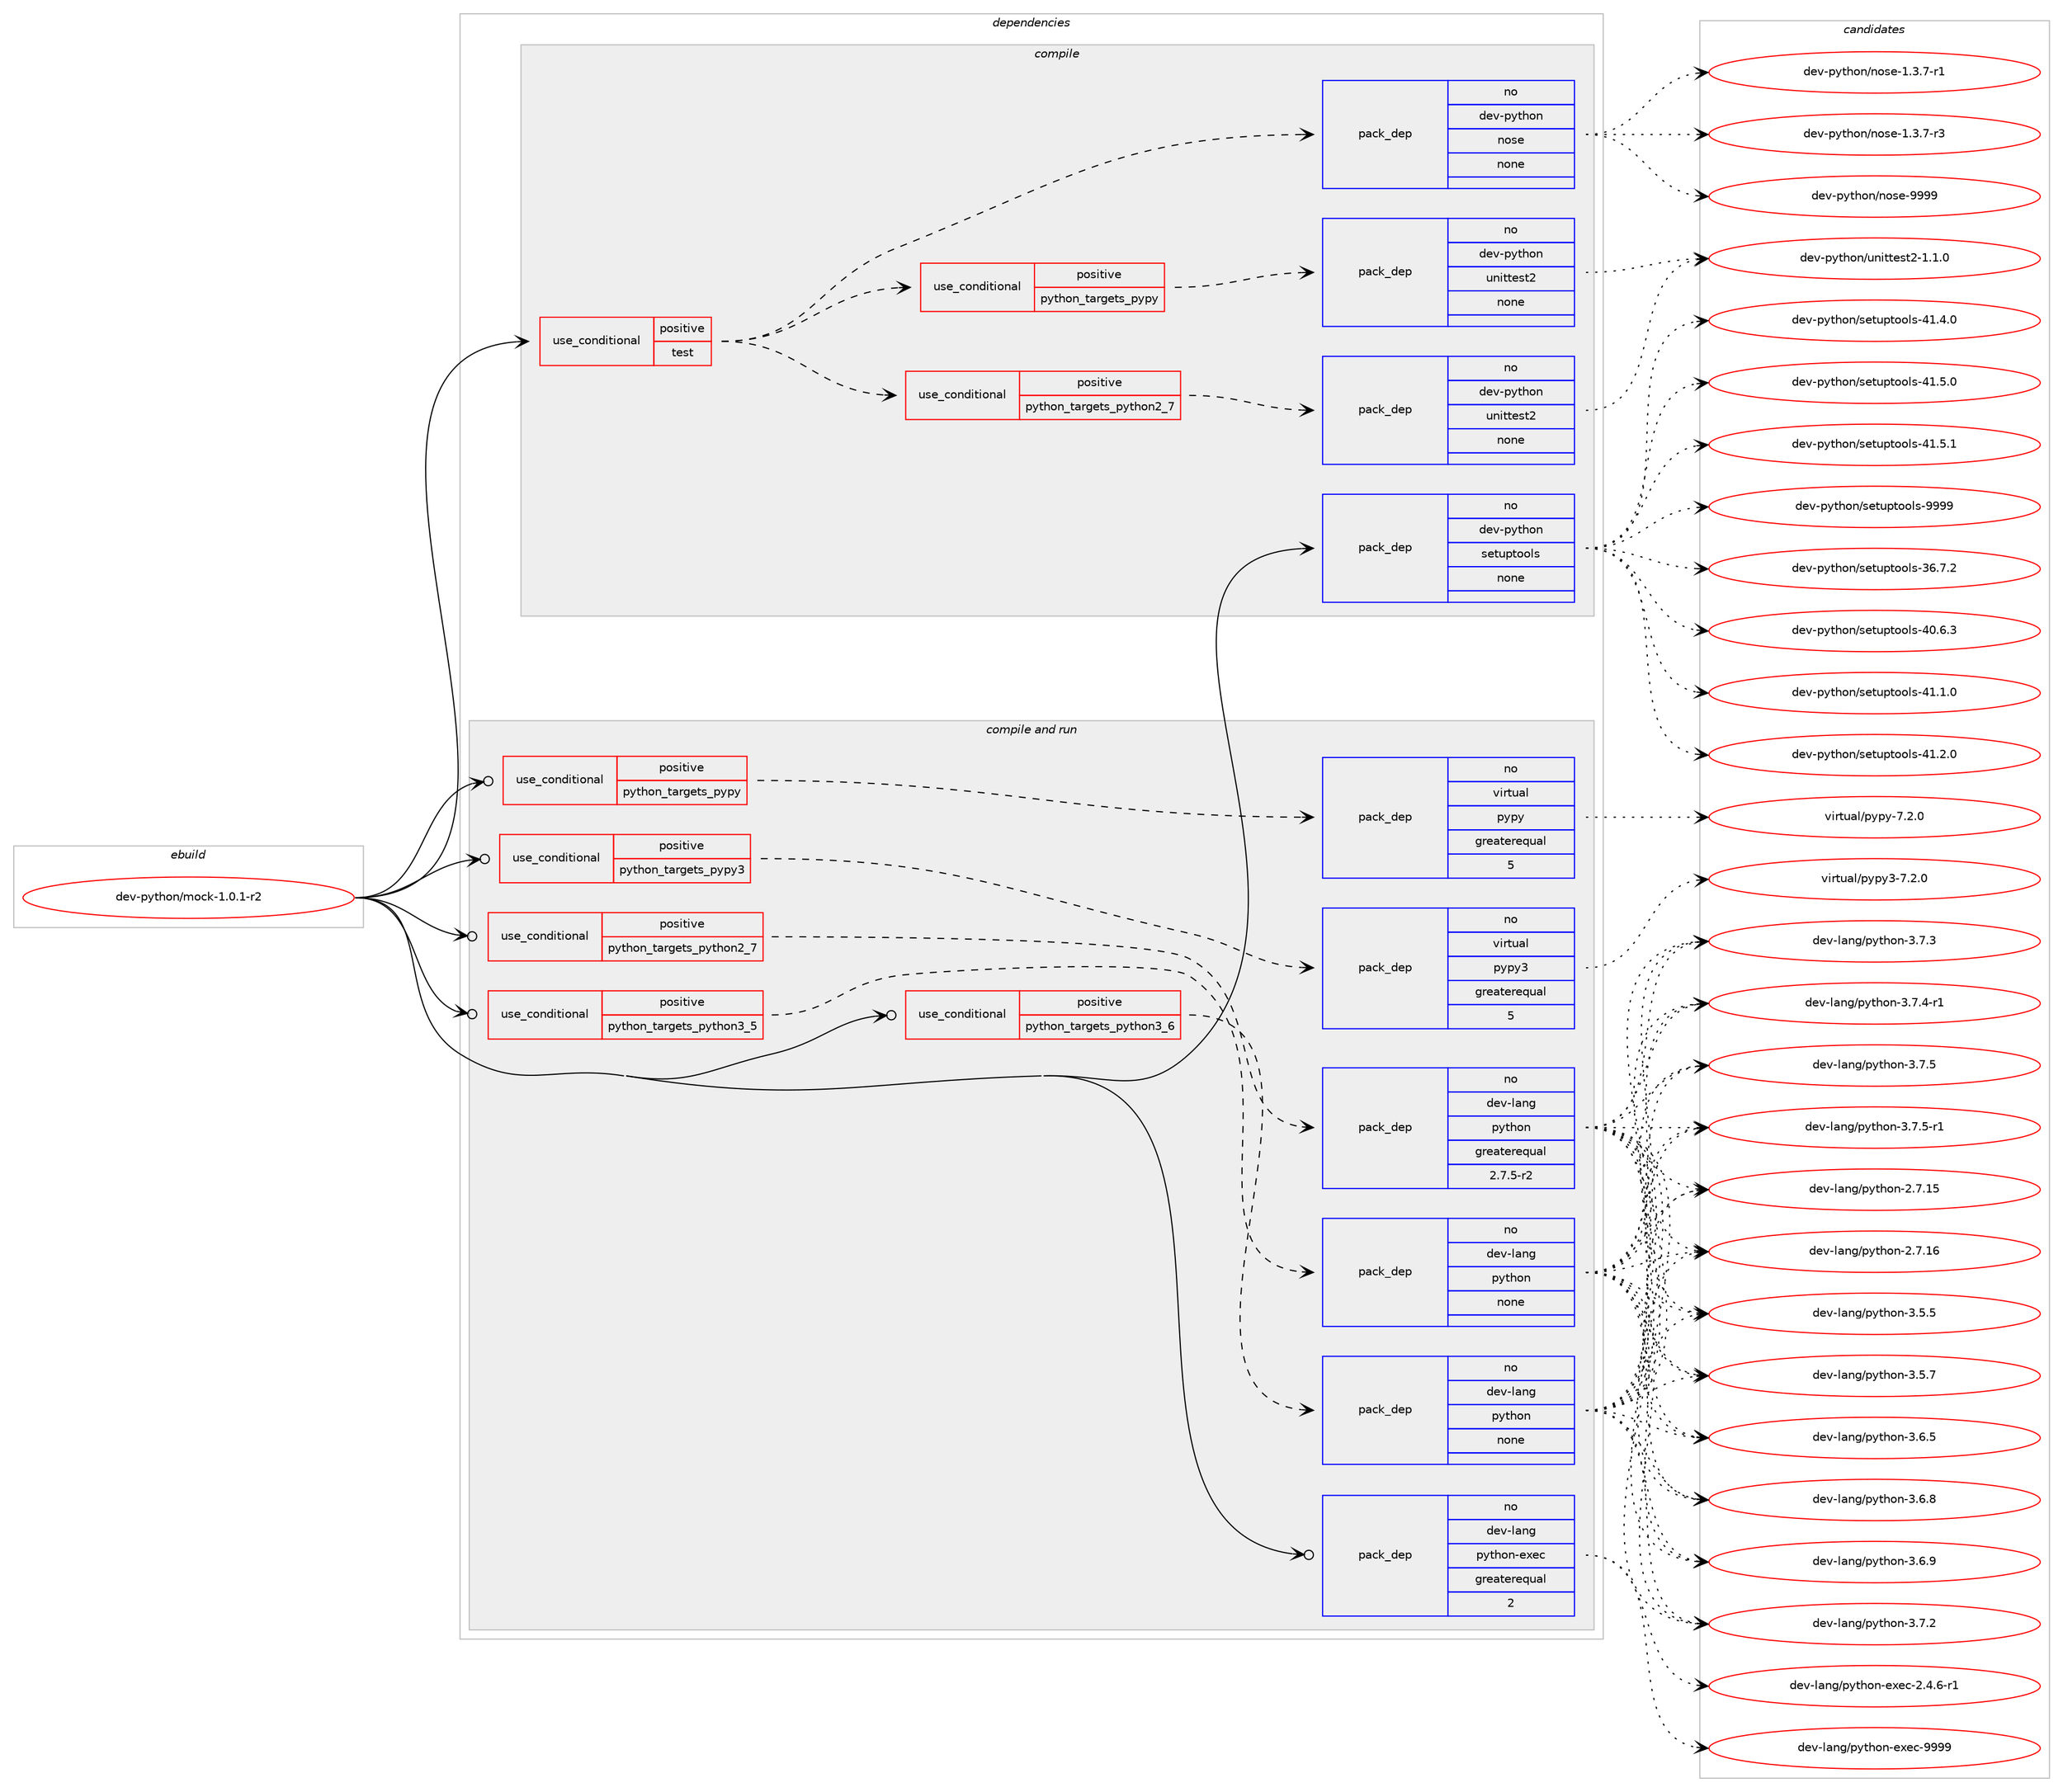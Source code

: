 digraph prolog {

# *************
# Graph options
# *************

newrank=true;
concentrate=true;
compound=true;
graph [rankdir=LR,fontname=Helvetica,fontsize=10,ranksep=1.5];#, ranksep=2.5, nodesep=0.2];
edge  [arrowhead=vee];
node  [fontname=Helvetica,fontsize=10];

# **********
# The ebuild
# **********

subgraph cluster_leftcol {
color=gray;
rank=same;
label=<<i>ebuild</i>>;
id [label="dev-python/mock-1.0.1-r2", color=red, width=4, href="../dev-python/mock-1.0.1-r2.svg"];
}

# ****************
# The dependencies
# ****************

subgraph cluster_midcol {
color=gray;
label=<<i>dependencies</i>>;
subgraph cluster_compile {
fillcolor="#eeeeee";
style=filled;
label=<<i>compile</i>>;
subgraph cond142585 {
dependency614792 [label=<<TABLE BORDER="0" CELLBORDER="1" CELLSPACING="0" CELLPADDING="4"><TR><TD ROWSPAN="3" CELLPADDING="10">use_conditional</TD></TR><TR><TD>positive</TD></TR><TR><TD>test</TD></TR></TABLE>>, shape=none, color=red];
subgraph pack460402 {
dependency614793 [label=<<TABLE BORDER="0" CELLBORDER="1" CELLSPACING="0" CELLPADDING="4" WIDTH="220"><TR><TD ROWSPAN="6" CELLPADDING="30">pack_dep</TD></TR><TR><TD WIDTH="110">no</TD></TR><TR><TD>dev-python</TD></TR><TR><TD>nose</TD></TR><TR><TD>none</TD></TR><TR><TD></TD></TR></TABLE>>, shape=none, color=blue];
}
dependency614792:e -> dependency614793:w [weight=20,style="dashed",arrowhead="vee"];
subgraph cond142586 {
dependency614794 [label=<<TABLE BORDER="0" CELLBORDER="1" CELLSPACING="0" CELLPADDING="4"><TR><TD ROWSPAN="3" CELLPADDING="10">use_conditional</TD></TR><TR><TD>positive</TD></TR><TR><TD>python_targets_pypy</TD></TR></TABLE>>, shape=none, color=red];
subgraph pack460403 {
dependency614795 [label=<<TABLE BORDER="0" CELLBORDER="1" CELLSPACING="0" CELLPADDING="4" WIDTH="220"><TR><TD ROWSPAN="6" CELLPADDING="30">pack_dep</TD></TR><TR><TD WIDTH="110">no</TD></TR><TR><TD>dev-python</TD></TR><TR><TD>unittest2</TD></TR><TR><TD>none</TD></TR><TR><TD></TD></TR></TABLE>>, shape=none, color=blue];
}
dependency614794:e -> dependency614795:w [weight=20,style="dashed",arrowhead="vee"];
}
dependency614792:e -> dependency614794:w [weight=20,style="dashed",arrowhead="vee"];
subgraph cond142587 {
dependency614796 [label=<<TABLE BORDER="0" CELLBORDER="1" CELLSPACING="0" CELLPADDING="4"><TR><TD ROWSPAN="3" CELLPADDING="10">use_conditional</TD></TR><TR><TD>positive</TD></TR><TR><TD>python_targets_python2_7</TD></TR></TABLE>>, shape=none, color=red];
subgraph pack460404 {
dependency614797 [label=<<TABLE BORDER="0" CELLBORDER="1" CELLSPACING="0" CELLPADDING="4" WIDTH="220"><TR><TD ROWSPAN="6" CELLPADDING="30">pack_dep</TD></TR><TR><TD WIDTH="110">no</TD></TR><TR><TD>dev-python</TD></TR><TR><TD>unittest2</TD></TR><TR><TD>none</TD></TR><TR><TD></TD></TR></TABLE>>, shape=none, color=blue];
}
dependency614796:e -> dependency614797:w [weight=20,style="dashed",arrowhead="vee"];
}
dependency614792:e -> dependency614796:w [weight=20,style="dashed",arrowhead="vee"];
}
id:e -> dependency614792:w [weight=20,style="solid",arrowhead="vee"];
subgraph pack460405 {
dependency614798 [label=<<TABLE BORDER="0" CELLBORDER="1" CELLSPACING="0" CELLPADDING="4" WIDTH="220"><TR><TD ROWSPAN="6" CELLPADDING="30">pack_dep</TD></TR><TR><TD WIDTH="110">no</TD></TR><TR><TD>dev-python</TD></TR><TR><TD>setuptools</TD></TR><TR><TD>none</TD></TR><TR><TD></TD></TR></TABLE>>, shape=none, color=blue];
}
id:e -> dependency614798:w [weight=20,style="solid",arrowhead="vee"];
}
subgraph cluster_compileandrun {
fillcolor="#eeeeee";
style=filled;
label=<<i>compile and run</i>>;
subgraph cond142588 {
dependency614799 [label=<<TABLE BORDER="0" CELLBORDER="1" CELLSPACING="0" CELLPADDING="4"><TR><TD ROWSPAN="3" CELLPADDING="10">use_conditional</TD></TR><TR><TD>positive</TD></TR><TR><TD>python_targets_pypy</TD></TR></TABLE>>, shape=none, color=red];
subgraph pack460406 {
dependency614800 [label=<<TABLE BORDER="0" CELLBORDER="1" CELLSPACING="0" CELLPADDING="4" WIDTH="220"><TR><TD ROWSPAN="6" CELLPADDING="30">pack_dep</TD></TR><TR><TD WIDTH="110">no</TD></TR><TR><TD>virtual</TD></TR><TR><TD>pypy</TD></TR><TR><TD>greaterequal</TD></TR><TR><TD>5</TD></TR></TABLE>>, shape=none, color=blue];
}
dependency614799:e -> dependency614800:w [weight=20,style="dashed",arrowhead="vee"];
}
id:e -> dependency614799:w [weight=20,style="solid",arrowhead="odotvee"];
subgraph cond142589 {
dependency614801 [label=<<TABLE BORDER="0" CELLBORDER="1" CELLSPACING="0" CELLPADDING="4"><TR><TD ROWSPAN="3" CELLPADDING="10">use_conditional</TD></TR><TR><TD>positive</TD></TR><TR><TD>python_targets_pypy3</TD></TR></TABLE>>, shape=none, color=red];
subgraph pack460407 {
dependency614802 [label=<<TABLE BORDER="0" CELLBORDER="1" CELLSPACING="0" CELLPADDING="4" WIDTH="220"><TR><TD ROWSPAN="6" CELLPADDING="30">pack_dep</TD></TR><TR><TD WIDTH="110">no</TD></TR><TR><TD>virtual</TD></TR><TR><TD>pypy3</TD></TR><TR><TD>greaterequal</TD></TR><TR><TD>5</TD></TR></TABLE>>, shape=none, color=blue];
}
dependency614801:e -> dependency614802:w [weight=20,style="dashed",arrowhead="vee"];
}
id:e -> dependency614801:w [weight=20,style="solid",arrowhead="odotvee"];
subgraph cond142590 {
dependency614803 [label=<<TABLE BORDER="0" CELLBORDER="1" CELLSPACING="0" CELLPADDING="4"><TR><TD ROWSPAN="3" CELLPADDING="10">use_conditional</TD></TR><TR><TD>positive</TD></TR><TR><TD>python_targets_python2_7</TD></TR></TABLE>>, shape=none, color=red];
subgraph pack460408 {
dependency614804 [label=<<TABLE BORDER="0" CELLBORDER="1" CELLSPACING="0" CELLPADDING="4" WIDTH="220"><TR><TD ROWSPAN="6" CELLPADDING="30">pack_dep</TD></TR><TR><TD WIDTH="110">no</TD></TR><TR><TD>dev-lang</TD></TR><TR><TD>python</TD></TR><TR><TD>greaterequal</TD></TR><TR><TD>2.7.5-r2</TD></TR></TABLE>>, shape=none, color=blue];
}
dependency614803:e -> dependency614804:w [weight=20,style="dashed",arrowhead="vee"];
}
id:e -> dependency614803:w [weight=20,style="solid",arrowhead="odotvee"];
subgraph cond142591 {
dependency614805 [label=<<TABLE BORDER="0" CELLBORDER="1" CELLSPACING="0" CELLPADDING="4"><TR><TD ROWSPAN="3" CELLPADDING="10">use_conditional</TD></TR><TR><TD>positive</TD></TR><TR><TD>python_targets_python3_5</TD></TR></TABLE>>, shape=none, color=red];
subgraph pack460409 {
dependency614806 [label=<<TABLE BORDER="0" CELLBORDER="1" CELLSPACING="0" CELLPADDING="4" WIDTH="220"><TR><TD ROWSPAN="6" CELLPADDING="30">pack_dep</TD></TR><TR><TD WIDTH="110">no</TD></TR><TR><TD>dev-lang</TD></TR><TR><TD>python</TD></TR><TR><TD>none</TD></TR><TR><TD></TD></TR></TABLE>>, shape=none, color=blue];
}
dependency614805:e -> dependency614806:w [weight=20,style="dashed",arrowhead="vee"];
}
id:e -> dependency614805:w [weight=20,style="solid",arrowhead="odotvee"];
subgraph cond142592 {
dependency614807 [label=<<TABLE BORDER="0" CELLBORDER="1" CELLSPACING="0" CELLPADDING="4"><TR><TD ROWSPAN="3" CELLPADDING="10">use_conditional</TD></TR><TR><TD>positive</TD></TR><TR><TD>python_targets_python3_6</TD></TR></TABLE>>, shape=none, color=red];
subgraph pack460410 {
dependency614808 [label=<<TABLE BORDER="0" CELLBORDER="1" CELLSPACING="0" CELLPADDING="4" WIDTH="220"><TR><TD ROWSPAN="6" CELLPADDING="30">pack_dep</TD></TR><TR><TD WIDTH="110">no</TD></TR><TR><TD>dev-lang</TD></TR><TR><TD>python</TD></TR><TR><TD>none</TD></TR><TR><TD></TD></TR></TABLE>>, shape=none, color=blue];
}
dependency614807:e -> dependency614808:w [weight=20,style="dashed",arrowhead="vee"];
}
id:e -> dependency614807:w [weight=20,style="solid",arrowhead="odotvee"];
subgraph pack460411 {
dependency614809 [label=<<TABLE BORDER="0" CELLBORDER="1" CELLSPACING="0" CELLPADDING="4" WIDTH="220"><TR><TD ROWSPAN="6" CELLPADDING="30">pack_dep</TD></TR><TR><TD WIDTH="110">no</TD></TR><TR><TD>dev-lang</TD></TR><TR><TD>python-exec</TD></TR><TR><TD>greaterequal</TD></TR><TR><TD>2</TD></TR></TABLE>>, shape=none, color=blue];
}
id:e -> dependency614809:w [weight=20,style="solid",arrowhead="odotvee"];
}
subgraph cluster_run {
fillcolor="#eeeeee";
style=filled;
label=<<i>run</i>>;
}
}

# **************
# The candidates
# **************

subgraph cluster_choices {
rank=same;
color=gray;
label=<<i>candidates</i>>;

subgraph choice460402 {
color=black;
nodesep=1;
choice10010111845112121116104111110471101111151014549465146554511449 [label="dev-python/nose-1.3.7-r1", color=red, width=4,href="../dev-python/nose-1.3.7-r1.svg"];
choice10010111845112121116104111110471101111151014549465146554511451 [label="dev-python/nose-1.3.7-r3", color=red, width=4,href="../dev-python/nose-1.3.7-r3.svg"];
choice10010111845112121116104111110471101111151014557575757 [label="dev-python/nose-9999", color=red, width=4,href="../dev-python/nose-9999.svg"];
dependency614793:e -> choice10010111845112121116104111110471101111151014549465146554511449:w [style=dotted,weight="100"];
dependency614793:e -> choice10010111845112121116104111110471101111151014549465146554511451:w [style=dotted,weight="100"];
dependency614793:e -> choice10010111845112121116104111110471101111151014557575757:w [style=dotted,weight="100"];
}
subgraph choice460403 {
color=black;
nodesep=1;
choice100101118451121211161041111104711711010511611610111511650454946494648 [label="dev-python/unittest2-1.1.0", color=red, width=4,href="../dev-python/unittest2-1.1.0.svg"];
dependency614795:e -> choice100101118451121211161041111104711711010511611610111511650454946494648:w [style=dotted,weight="100"];
}
subgraph choice460404 {
color=black;
nodesep=1;
choice100101118451121211161041111104711711010511611610111511650454946494648 [label="dev-python/unittest2-1.1.0", color=red, width=4,href="../dev-python/unittest2-1.1.0.svg"];
dependency614797:e -> choice100101118451121211161041111104711711010511611610111511650454946494648:w [style=dotted,weight="100"];
}
subgraph choice460405 {
color=black;
nodesep=1;
choice100101118451121211161041111104711510111611711211611111110811545515446554650 [label="dev-python/setuptools-36.7.2", color=red, width=4,href="../dev-python/setuptools-36.7.2.svg"];
choice100101118451121211161041111104711510111611711211611111110811545524846544651 [label="dev-python/setuptools-40.6.3", color=red, width=4,href="../dev-python/setuptools-40.6.3.svg"];
choice100101118451121211161041111104711510111611711211611111110811545524946494648 [label="dev-python/setuptools-41.1.0", color=red, width=4,href="../dev-python/setuptools-41.1.0.svg"];
choice100101118451121211161041111104711510111611711211611111110811545524946504648 [label="dev-python/setuptools-41.2.0", color=red, width=4,href="../dev-python/setuptools-41.2.0.svg"];
choice100101118451121211161041111104711510111611711211611111110811545524946524648 [label="dev-python/setuptools-41.4.0", color=red, width=4,href="../dev-python/setuptools-41.4.0.svg"];
choice100101118451121211161041111104711510111611711211611111110811545524946534648 [label="dev-python/setuptools-41.5.0", color=red, width=4,href="../dev-python/setuptools-41.5.0.svg"];
choice100101118451121211161041111104711510111611711211611111110811545524946534649 [label="dev-python/setuptools-41.5.1", color=red, width=4,href="../dev-python/setuptools-41.5.1.svg"];
choice10010111845112121116104111110471151011161171121161111111081154557575757 [label="dev-python/setuptools-9999", color=red, width=4,href="../dev-python/setuptools-9999.svg"];
dependency614798:e -> choice100101118451121211161041111104711510111611711211611111110811545515446554650:w [style=dotted,weight="100"];
dependency614798:e -> choice100101118451121211161041111104711510111611711211611111110811545524846544651:w [style=dotted,weight="100"];
dependency614798:e -> choice100101118451121211161041111104711510111611711211611111110811545524946494648:w [style=dotted,weight="100"];
dependency614798:e -> choice100101118451121211161041111104711510111611711211611111110811545524946504648:w [style=dotted,weight="100"];
dependency614798:e -> choice100101118451121211161041111104711510111611711211611111110811545524946524648:w [style=dotted,weight="100"];
dependency614798:e -> choice100101118451121211161041111104711510111611711211611111110811545524946534648:w [style=dotted,weight="100"];
dependency614798:e -> choice100101118451121211161041111104711510111611711211611111110811545524946534649:w [style=dotted,weight="100"];
dependency614798:e -> choice10010111845112121116104111110471151011161171121161111111081154557575757:w [style=dotted,weight="100"];
}
subgraph choice460406 {
color=black;
nodesep=1;
choice1181051141161179710847112121112121455546504648 [label="virtual/pypy-7.2.0", color=red, width=4,href="../virtual/pypy-7.2.0.svg"];
dependency614800:e -> choice1181051141161179710847112121112121455546504648:w [style=dotted,weight="100"];
}
subgraph choice460407 {
color=black;
nodesep=1;
choice118105114116117971084711212111212151455546504648 [label="virtual/pypy3-7.2.0", color=red, width=4,href="../virtual/pypy3-7.2.0.svg"];
dependency614802:e -> choice118105114116117971084711212111212151455546504648:w [style=dotted,weight="100"];
}
subgraph choice460408 {
color=black;
nodesep=1;
choice10010111845108971101034711212111610411111045504655464953 [label="dev-lang/python-2.7.15", color=red, width=4,href="../dev-lang/python-2.7.15.svg"];
choice10010111845108971101034711212111610411111045504655464954 [label="dev-lang/python-2.7.16", color=red, width=4,href="../dev-lang/python-2.7.16.svg"];
choice100101118451089711010347112121116104111110455146534653 [label="dev-lang/python-3.5.5", color=red, width=4,href="../dev-lang/python-3.5.5.svg"];
choice100101118451089711010347112121116104111110455146534655 [label="dev-lang/python-3.5.7", color=red, width=4,href="../dev-lang/python-3.5.7.svg"];
choice100101118451089711010347112121116104111110455146544653 [label="dev-lang/python-3.6.5", color=red, width=4,href="../dev-lang/python-3.6.5.svg"];
choice100101118451089711010347112121116104111110455146544656 [label="dev-lang/python-3.6.8", color=red, width=4,href="../dev-lang/python-3.6.8.svg"];
choice100101118451089711010347112121116104111110455146544657 [label="dev-lang/python-3.6.9", color=red, width=4,href="../dev-lang/python-3.6.9.svg"];
choice100101118451089711010347112121116104111110455146554650 [label="dev-lang/python-3.7.2", color=red, width=4,href="../dev-lang/python-3.7.2.svg"];
choice100101118451089711010347112121116104111110455146554651 [label="dev-lang/python-3.7.3", color=red, width=4,href="../dev-lang/python-3.7.3.svg"];
choice1001011184510897110103471121211161041111104551465546524511449 [label="dev-lang/python-3.7.4-r1", color=red, width=4,href="../dev-lang/python-3.7.4-r1.svg"];
choice100101118451089711010347112121116104111110455146554653 [label="dev-lang/python-3.7.5", color=red, width=4,href="../dev-lang/python-3.7.5.svg"];
choice1001011184510897110103471121211161041111104551465546534511449 [label="dev-lang/python-3.7.5-r1", color=red, width=4,href="../dev-lang/python-3.7.5-r1.svg"];
dependency614804:e -> choice10010111845108971101034711212111610411111045504655464953:w [style=dotted,weight="100"];
dependency614804:e -> choice10010111845108971101034711212111610411111045504655464954:w [style=dotted,weight="100"];
dependency614804:e -> choice100101118451089711010347112121116104111110455146534653:w [style=dotted,weight="100"];
dependency614804:e -> choice100101118451089711010347112121116104111110455146534655:w [style=dotted,weight="100"];
dependency614804:e -> choice100101118451089711010347112121116104111110455146544653:w [style=dotted,weight="100"];
dependency614804:e -> choice100101118451089711010347112121116104111110455146544656:w [style=dotted,weight="100"];
dependency614804:e -> choice100101118451089711010347112121116104111110455146544657:w [style=dotted,weight="100"];
dependency614804:e -> choice100101118451089711010347112121116104111110455146554650:w [style=dotted,weight="100"];
dependency614804:e -> choice100101118451089711010347112121116104111110455146554651:w [style=dotted,weight="100"];
dependency614804:e -> choice1001011184510897110103471121211161041111104551465546524511449:w [style=dotted,weight="100"];
dependency614804:e -> choice100101118451089711010347112121116104111110455146554653:w [style=dotted,weight="100"];
dependency614804:e -> choice1001011184510897110103471121211161041111104551465546534511449:w [style=dotted,weight="100"];
}
subgraph choice460409 {
color=black;
nodesep=1;
choice10010111845108971101034711212111610411111045504655464953 [label="dev-lang/python-2.7.15", color=red, width=4,href="../dev-lang/python-2.7.15.svg"];
choice10010111845108971101034711212111610411111045504655464954 [label="dev-lang/python-2.7.16", color=red, width=4,href="../dev-lang/python-2.7.16.svg"];
choice100101118451089711010347112121116104111110455146534653 [label="dev-lang/python-3.5.5", color=red, width=4,href="../dev-lang/python-3.5.5.svg"];
choice100101118451089711010347112121116104111110455146534655 [label="dev-lang/python-3.5.7", color=red, width=4,href="../dev-lang/python-3.5.7.svg"];
choice100101118451089711010347112121116104111110455146544653 [label="dev-lang/python-3.6.5", color=red, width=4,href="../dev-lang/python-3.6.5.svg"];
choice100101118451089711010347112121116104111110455146544656 [label="dev-lang/python-3.6.8", color=red, width=4,href="../dev-lang/python-3.6.8.svg"];
choice100101118451089711010347112121116104111110455146544657 [label="dev-lang/python-3.6.9", color=red, width=4,href="../dev-lang/python-3.6.9.svg"];
choice100101118451089711010347112121116104111110455146554650 [label="dev-lang/python-3.7.2", color=red, width=4,href="../dev-lang/python-3.7.2.svg"];
choice100101118451089711010347112121116104111110455146554651 [label="dev-lang/python-3.7.3", color=red, width=4,href="../dev-lang/python-3.7.3.svg"];
choice1001011184510897110103471121211161041111104551465546524511449 [label="dev-lang/python-3.7.4-r1", color=red, width=4,href="../dev-lang/python-3.7.4-r1.svg"];
choice100101118451089711010347112121116104111110455146554653 [label="dev-lang/python-3.7.5", color=red, width=4,href="../dev-lang/python-3.7.5.svg"];
choice1001011184510897110103471121211161041111104551465546534511449 [label="dev-lang/python-3.7.5-r1", color=red, width=4,href="../dev-lang/python-3.7.5-r1.svg"];
dependency614806:e -> choice10010111845108971101034711212111610411111045504655464953:w [style=dotted,weight="100"];
dependency614806:e -> choice10010111845108971101034711212111610411111045504655464954:w [style=dotted,weight="100"];
dependency614806:e -> choice100101118451089711010347112121116104111110455146534653:w [style=dotted,weight="100"];
dependency614806:e -> choice100101118451089711010347112121116104111110455146534655:w [style=dotted,weight="100"];
dependency614806:e -> choice100101118451089711010347112121116104111110455146544653:w [style=dotted,weight="100"];
dependency614806:e -> choice100101118451089711010347112121116104111110455146544656:w [style=dotted,weight="100"];
dependency614806:e -> choice100101118451089711010347112121116104111110455146544657:w [style=dotted,weight="100"];
dependency614806:e -> choice100101118451089711010347112121116104111110455146554650:w [style=dotted,weight="100"];
dependency614806:e -> choice100101118451089711010347112121116104111110455146554651:w [style=dotted,weight="100"];
dependency614806:e -> choice1001011184510897110103471121211161041111104551465546524511449:w [style=dotted,weight="100"];
dependency614806:e -> choice100101118451089711010347112121116104111110455146554653:w [style=dotted,weight="100"];
dependency614806:e -> choice1001011184510897110103471121211161041111104551465546534511449:w [style=dotted,weight="100"];
}
subgraph choice460410 {
color=black;
nodesep=1;
choice10010111845108971101034711212111610411111045504655464953 [label="dev-lang/python-2.7.15", color=red, width=4,href="../dev-lang/python-2.7.15.svg"];
choice10010111845108971101034711212111610411111045504655464954 [label="dev-lang/python-2.7.16", color=red, width=4,href="../dev-lang/python-2.7.16.svg"];
choice100101118451089711010347112121116104111110455146534653 [label="dev-lang/python-3.5.5", color=red, width=4,href="../dev-lang/python-3.5.5.svg"];
choice100101118451089711010347112121116104111110455146534655 [label="dev-lang/python-3.5.7", color=red, width=4,href="../dev-lang/python-3.5.7.svg"];
choice100101118451089711010347112121116104111110455146544653 [label="dev-lang/python-3.6.5", color=red, width=4,href="../dev-lang/python-3.6.5.svg"];
choice100101118451089711010347112121116104111110455146544656 [label="dev-lang/python-3.6.8", color=red, width=4,href="../dev-lang/python-3.6.8.svg"];
choice100101118451089711010347112121116104111110455146544657 [label="dev-lang/python-3.6.9", color=red, width=4,href="../dev-lang/python-3.6.9.svg"];
choice100101118451089711010347112121116104111110455146554650 [label="dev-lang/python-3.7.2", color=red, width=4,href="../dev-lang/python-3.7.2.svg"];
choice100101118451089711010347112121116104111110455146554651 [label="dev-lang/python-3.7.3", color=red, width=4,href="../dev-lang/python-3.7.3.svg"];
choice1001011184510897110103471121211161041111104551465546524511449 [label="dev-lang/python-3.7.4-r1", color=red, width=4,href="../dev-lang/python-3.7.4-r1.svg"];
choice100101118451089711010347112121116104111110455146554653 [label="dev-lang/python-3.7.5", color=red, width=4,href="../dev-lang/python-3.7.5.svg"];
choice1001011184510897110103471121211161041111104551465546534511449 [label="dev-lang/python-3.7.5-r1", color=red, width=4,href="../dev-lang/python-3.7.5-r1.svg"];
dependency614808:e -> choice10010111845108971101034711212111610411111045504655464953:w [style=dotted,weight="100"];
dependency614808:e -> choice10010111845108971101034711212111610411111045504655464954:w [style=dotted,weight="100"];
dependency614808:e -> choice100101118451089711010347112121116104111110455146534653:w [style=dotted,weight="100"];
dependency614808:e -> choice100101118451089711010347112121116104111110455146534655:w [style=dotted,weight="100"];
dependency614808:e -> choice100101118451089711010347112121116104111110455146544653:w [style=dotted,weight="100"];
dependency614808:e -> choice100101118451089711010347112121116104111110455146544656:w [style=dotted,weight="100"];
dependency614808:e -> choice100101118451089711010347112121116104111110455146544657:w [style=dotted,weight="100"];
dependency614808:e -> choice100101118451089711010347112121116104111110455146554650:w [style=dotted,weight="100"];
dependency614808:e -> choice100101118451089711010347112121116104111110455146554651:w [style=dotted,weight="100"];
dependency614808:e -> choice1001011184510897110103471121211161041111104551465546524511449:w [style=dotted,weight="100"];
dependency614808:e -> choice100101118451089711010347112121116104111110455146554653:w [style=dotted,weight="100"];
dependency614808:e -> choice1001011184510897110103471121211161041111104551465546534511449:w [style=dotted,weight="100"];
}
subgraph choice460411 {
color=black;
nodesep=1;
choice10010111845108971101034711212111610411111045101120101994550465246544511449 [label="dev-lang/python-exec-2.4.6-r1", color=red, width=4,href="../dev-lang/python-exec-2.4.6-r1.svg"];
choice10010111845108971101034711212111610411111045101120101994557575757 [label="dev-lang/python-exec-9999", color=red, width=4,href="../dev-lang/python-exec-9999.svg"];
dependency614809:e -> choice10010111845108971101034711212111610411111045101120101994550465246544511449:w [style=dotted,weight="100"];
dependency614809:e -> choice10010111845108971101034711212111610411111045101120101994557575757:w [style=dotted,weight="100"];
}
}

}
